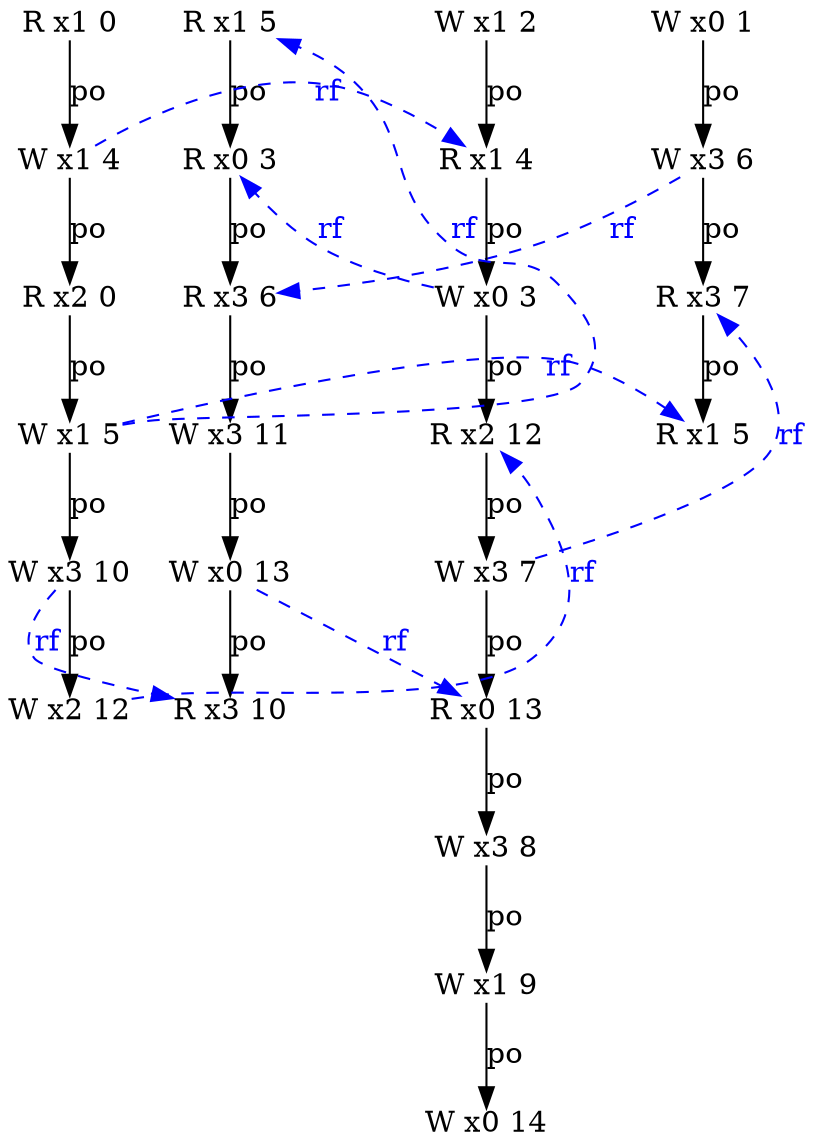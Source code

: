 digraph g {
  n2_1 [type=W,loc=3,th=2,idx=1,label="W x3 6",pos="2,-1!",shape=plain];
  n1_3 [type=W,loc=3,th=1,idx=3,label="W x3 11",pos="1,-3!",shape=plain];
  n1_2 [type=R,loc=3,th=1,idx=2,label="R x3 6",pos="1,-2!",shape=plain];
  n0_2 [type=R,loc=2,th=0,idx=2,label="R x2 0",pos="0,-2!",shape=plain];
  n2_2 [type=R,loc=3,th=2,idx=2,label="R x3 7",pos="2,-2!",shape=plain];
  n2_0 [type=W,loc=0,th=2,idx=0,label="W x0 1",pos="2,0!",shape=plain];
  n1_1 [type=R,loc=0,th=1,idx=1,label="R x0 3",pos="1,-1!",shape=plain];
  n3_4 [type=W,loc=3,th=3,idx=4,label="W x3 7",pos="3,-4!",shape=plain];
  n3_2 [type=W,loc=0,th=3,idx=2,label="W x0 3",pos="3,-2!",shape=plain];
  n3_6 [type=W,loc=3,th=3,idx=6,label="W x3 8",pos="3,-6!",shape=plain];
  n1_5 [type=R,loc=3,th=1,idx=5,label="R x3 10",pos="1,-5!",shape=plain];
  n3_7 [type=W,loc=1,th=3,idx=7,label="W x1 9",pos="3,-7!",shape=plain];
  n3_8 [type=W,loc=0,th=3,idx=8,label="W x0 14",pos="3,-8!",shape=plain];
  n1_0 [type=R,loc=1,th=1,idx=0,label="R x1 5",pos="1,0!",shape=plain];
  n3_3 [type=R,loc=2,th=3,idx=3,label="R x2 12",pos="3,-3!",shape=plain];
  n3_5 [type=R,loc=0,th=3,idx=5,label="R x0 13",pos="3,-5!",shape=plain];
  n3_1 [type=R,loc=1,th=3,idx=1,label="R x1 4",pos="3,-1!",shape=plain];
  n1_4 [type=W,loc=0,th=1,idx=4,label="W x0 13",pos="1,-4!",shape=plain];
  n0_3 [type=W,loc=1,th=0,idx=3,label="W x1 5",pos="0,-3!",shape=plain];
  n0_4 [type=W,loc=3,th=0,idx=4,label="W x3 10",pos="0,-4!",shape=plain];
  n3_0 [type=W,loc=1,th=3,idx=0,label="W x1 2",pos="3,0!",shape=plain];
  n2_3 [type=R,loc=1,th=2,idx=3,label="R x1 5",pos="2,-3!",shape=plain];
  n0_0 [type=R,loc=1,th=0,idx=0,label="R x1 0",pos="0,0!",shape=plain];
  n0_5 [type=W,loc=2,th=0,idx=5,label="W x2 12",pos="0,-5!",shape=plain];
  n0_1 [type=W,loc=1,th=0,idx=1,label="W x1 4",pos="0,-1!",shape=plain];
  n0_2 -> n0_3 [label="po"];
  n2_0 -> n2_1 [label="po"];
  n1_1 -> n1_2 [label="po"];
  n3_2 -> n3_3 [label="po"];
  n3_6 -> n3_7 [label="po"];
  n1_3 -> n1_4 [label="po"];
  n2_2 -> n2_3 [label="po"];
  n3_4 -> n3_5 [label="po"];
  n3_3 -> n3_4 [label="po"];
  n3_7 -> n3_8 [label="po"];
  n3_5 -> n3_6 [label="po"];
  n1_4 -> n1_5 [label="po"];
  n3_1 -> n3_2 [label="po"];
  n1_2 -> n1_3 [label="po"];
  n0_3 -> n0_4 [label="po"];
  n0_4 -> n0_5 [label="po"];
  n0_1 -> n0_2 [label="po"];
  n0_0 -> n0_1 [label="po"];
  n1_0 -> n1_1 [label="po"];
  n3_0 -> n3_1 [label="po"];
  n2_1 -> n2_2 [label="po"];
  n0_3 -> n2_3 [from_th=0,to_th=2,from_idx=3,to_idx=3,constraint=false,style=dashed,label="rf",fontcolor=blue,color=blue];
  n3_2 -> n1_1 [from_th=3,to_th=1,from_idx=2,to_idx=1,constraint=false,style=dashed,label="rf",fontcolor=blue,color=blue];
  n0_3 -> n1_0 [from_th=0,to_th=1,from_idx=3,to_idx=0,constraint=false,style=dashed,label="rf",fontcolor=blue,color=blue];
  n2_1 -> n1_2 [from_th=2,to_th=1,from_idx=1,to_idx=2,constraint=false,style=dashed,label="rf",fontcolor=blue,color=blue];
  n0_5 -> n3_3 [from_th=0,to_th=3,from_idx=5,to_idx=3,constraint=false,style=dashed,label="rf",fontcolor=blue,color=blue];
  n0_1 -> n3_1 [from_th=0,to_th=3,from_idx=1,to_idx=1,constraint=false,style=dashed,label="rf",fontcolor=blue,color=blue];
  n0_4 -> n1_5 [from_th=0,to_th=1,from_idx=4,to_idx=5,constraint=false,style=dashed,label="rf",fontcolor=blue,color=blue];
  n1_4 -> n3_5 [from_th=1,to_th=3,from_idx=4,to_idx=5,constraint=false,style=dashed,label="rf",fontcolor=blue,color=blue];
  n3_4 -> n2_2 [from_th=3,to_th=2,from_idx=4,to_idx=2,constraint=false,style=dashed,label="rf",fontcolor=blue,color=blue];
}
